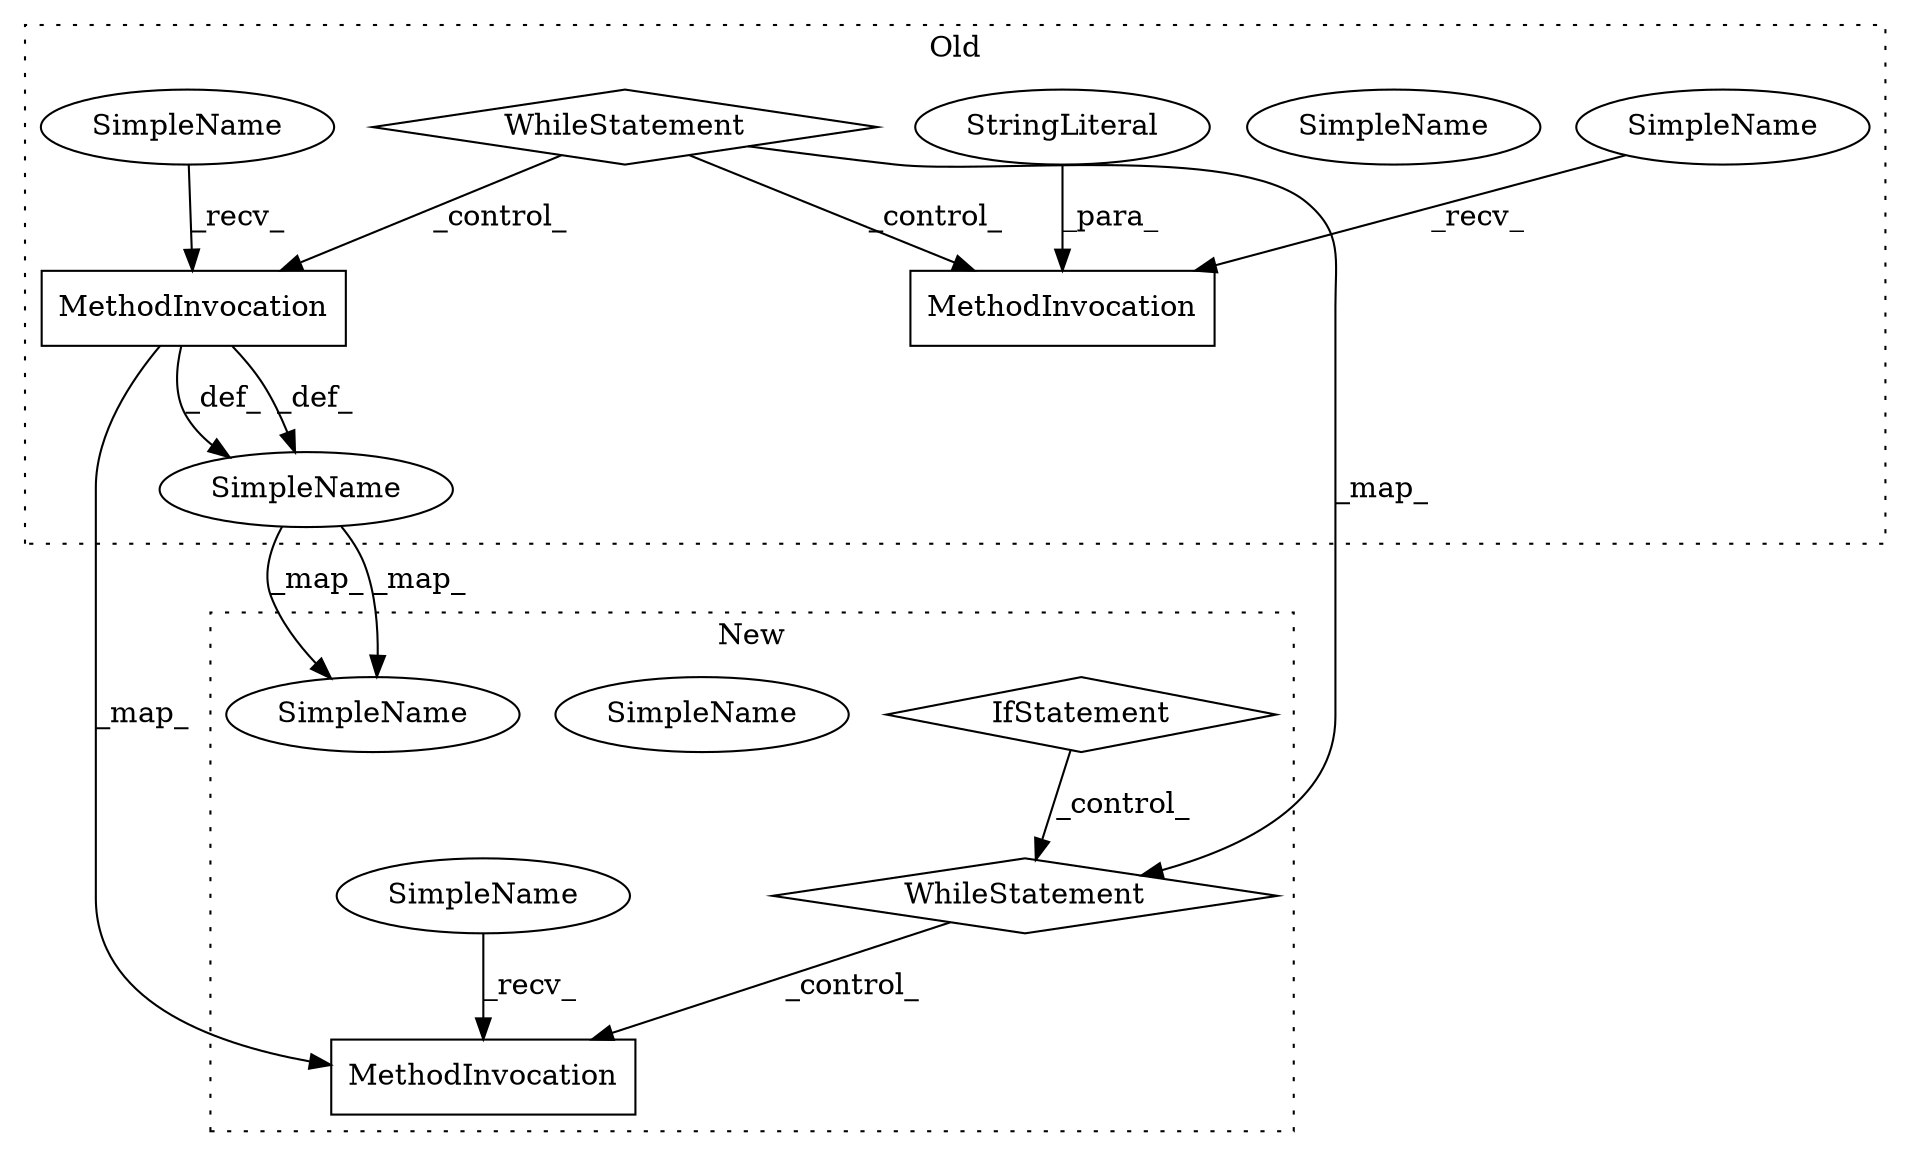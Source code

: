 digraph G {
subgraph cluster0 {
3 [label="MethodInvocation" a="32" s="10918,10941" l="10,1" shape="box"];
4 [label="MethodInvocation" a="32" s="11579,11596" l="10,1" shape="box"];
5 [label="SimpleName" a="42" s="11576" l="2" shape="ellipse"];
7 [label="SimpleName" a="42" s="10744" l="6" shape="ellipse"];
8 [label="SimpleName" a="42" s="10744" l="6" shape="ellipse"];
9 [label="SimpleName" a="42" s="10915" l="2" shape="ellipse"];
12 [label="StringLiteral" a="45" s="11589" l="7" shape="ellipse"];
13 [label="WhileStatement" a="61" s="10656,10672" l="7,2" shape="diamond"];
label = "Old";
style="dotted";
}
subgraph cluster1 {
1 [label="IfStatement" a="25" s="11000,11013" l="4,2" shape="diamond"];
2 [label="MethodInvocation" a="32" s="11788,11811" l="10,1" shape="box"];
6 [label="SimpleName" a="42" s="11029" l="6" shape="ellipse"];
10 [label="SimpleName" a="42" s="11784" l="3" shape="ellipse"];
11 [label="SimpleName" a="42" s="11029" l="6" shape="ellipse"];
14 [label="WhileStatement" a="61" s="11651,11668" l="7,2" shape="diamond"];
label = "New";
style="dotted";
}
1 -> 14 [label="_control_"];
3 -> 7 [label="_def_"];
3 -> 2 [label="_map_"];
3 -> 7 [label="_def_"];
5 -> 4 [label="_recv_"];
7 -> 11 [label="_map_"];
7 -> 11 [label="_map_"];
9 -> 3 [label="_recv_"];
10 -> 2 [label="_recv_"];
12 -> 4 [label="_para_"];
13 -> 14 [label="_map_"];
13 -> 4 [label="_control_"];
13 -> 3 [label="_control_"];
14 -> 2 [label="_control_"];
}